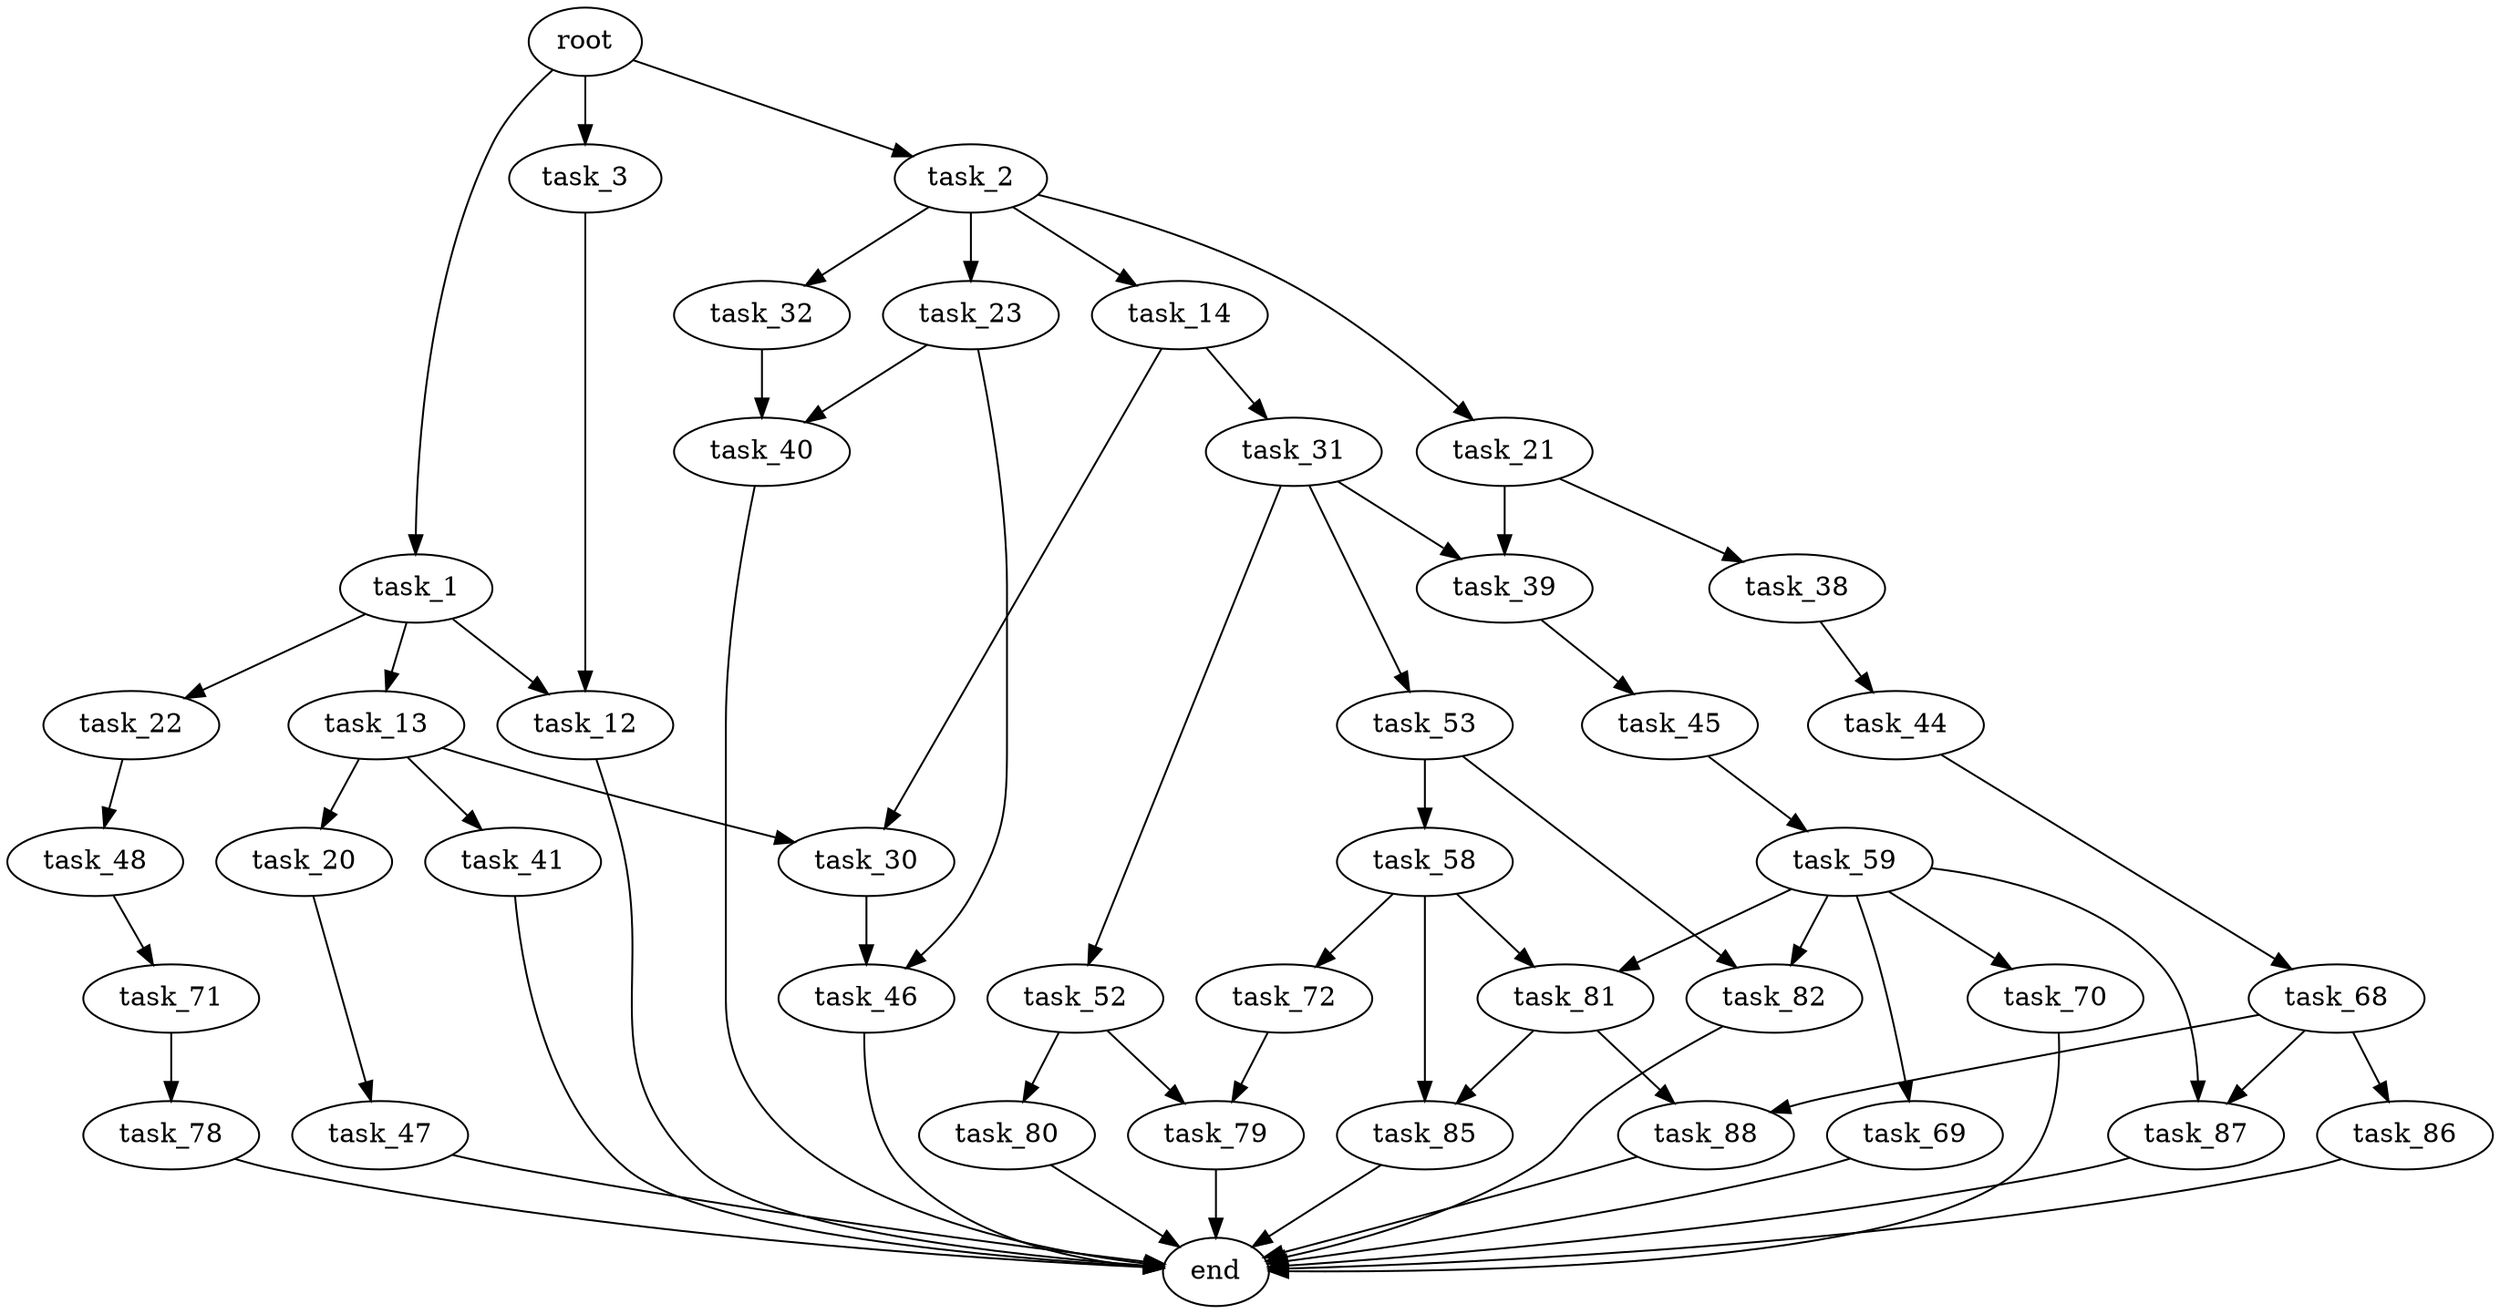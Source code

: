 digraph G {
  root [size="0.000000"];
  task_1 [size="23622980637.000000"];
  task_2 [size="68719476736.000000"];
  task_3 [size="79549333188.000000"];
  task_12 [size="2194199188.000000"];
  task_13 [size="10954857425.000000"];
  task_22 [size="214352797354.000000"];
  task_14 [size="28991029248.000000"];
  task_21 [size="634654745408.000000"];
  task_23 [size="4475335842.000000"];
  task_32 [size="51243098425.000000"];
  end [size="0.000000"];
  task_20 [size="782757789696.000000"];
  task_30 [size="7528140190.000000"];
  task_41 [size="134217728000.000000"];
  task_31 [size="42415116884.000000"];
  task_47 [size="368293445632.000000"];
  task_38 [size="1073741824000.000000"];
  task_39 [size="68719476736.000000"];
  task_48 [size="231928233984.000000"];
  task_40 [size="441449110154.000000"];
  task_46 [size="134217728000.000000"];
  task_52 [size="231928233984.000000"];
  task_53 [size="1181528377274.000000"];
  task_44 [size="12787123684.000000"];
  task_45 [size="19364236178.000000"];
  task_68 [size="238307578916.000000"];
  task_59 [size="8531385266.000000"];
  task_71 [size="33431952100.000000"];
  task_79 [size="1977541876.000000"];
  task_80 [size="1175046598321.000000"];
  task_58 [size="28991029248.000000"];
  task_82 [size="303242359988.000000"];
  task_72 [size="21855664952.000000"];
  task_81 [size="3313380547.000000"];
  task_85 [size="193755858731.000000"];
  task_69 [size="266187577443.000000"];
  task_70 [size="13854763117.000000"];
  task_87 [size="1124121355012.000000"];
  task_86 [size="366476231837.000000"];
  task_88 [size="782757789696.000000"];
  task_78 [size="198970264734.000000"];

  root -> task_1 [size="1.000000"];
  root -> task_2 [size="1.000000"];
  root -> task_3 [size="1.000000"];
  task_1 -> task_12 [size="411041792.000000"];
  task_1 -> task_13 [size="411041792.000000"];
  task_1 -> task_22 [size="411041792.000000"];
  task_2 -> task_14 [size="134217728.000000"];
  task_2 -> task_21 [size="134217728.000000"];
  task_2 -> task_23 [size="134217728.000000"];
  task_2 -> task_32 [size="134217728.000000"];
  task_3 -> task_12 [size="134217728.000000"];
  task_12 -> end [size="1.000000"];
  task_13 -> task_20 [size="838860800.000000"];
  task_13 -> task_30 [size="838860800.000000"];
  task_13 -> task_41 [size="838860800.000000"];
  task_22 -> task_48 [size="209715200.000000"];
  task_14 -> task_30 [size="75497472.000000"];
  task_14 -> task_31 [size="75497472.000000"];
  task_21 -> task_38 [size="838860800.000000"];
  task_21 -> task_39 [size="838860800.000000"];
  task_23 -> task_40 [size="134217728.000000"];
  task_23 -> task_46 [size="134217728.000000"];
  task_32 -> task_40 [size="838860800.000000"];
  task_20 -> task_47 [size="679477248.000000"];
  task_30 -> task_46 [size="536870912.000000"];
  task_41 -> end [size="1.000000"];
  task_31 -> task_39 [size="33554432.000000"];
  task_31 -> task_52 [size="33554432.000000"];
  task_31 -> task_53 [size="33554432.000000"];
  task_47 -> end [size="1.000000"];
  task_38 -> task_44 [size="838860800.000000"];
  task_39 -> task_45 [size="134217728.000000"];
  task_48 -> task_71 [size="301989888.000000"];
  task_40 -> end [size="1.000000"];
  task_46 -> end [size="1.000000"];
  task_52 -> task_79 [size="301989888.000000"];
  task_52 -> task_80 [size="301989888.000000"];
  task_53 -> task_58 [size="838860800.000000"];
  task_53 -> task_82 [size="838860800.000000"];
  task_44 -> task_68 [size="411041792.000000"];
  task_45 -> task_59 [size="838860800.000000"];
  task_68 -> task_86 [size="411041792.000000"];
  task_68 -> task_87 [size="411041792.000000"];
  task_68 -> task_88 [size="411041792.000000"];
  task_59 -> task_69 [size="209715200.000000"];
  task_59 -> task_70 [size="209715200.000000"];
  task_59 -> task_81 [size="209715200.000000"];
  task_59 -> task_82 [size="209715200.000000"];
  task_59 -> task_87 [size="209715200.000000"];
  task_71 -> task_78 [size="838860800.000000"];
  task_79 -> end [size="1.000000"];
  task_80 -> end [size="1.000000"];
  task_58 -> task_72 [size="75497472.000000"];
  task_58 -> task_81 [size="75497472.000000"];
  task_58 -> task_85 [size="75497472.000000"];
  task_82 -> end [size="1.000000"];
  task_72 -> task_79 [size="33554432.000000"];
  task_81 -> task_85 [size="75497472.000000"];
  task_81 -> task_88 [size="75497472.000000"];
  task_85 -> end [size="1.000000"];
  task_69 -> end [size="1.000000"];
  task_70 -> end [size="1.000000"];
  task_87 -> end [size="1.000000"];
  task_86 -> end [size="1.000000"];
  task_88 -> end [size="1.000000"];
  task_78 -> end [size="1.000000"];
}
